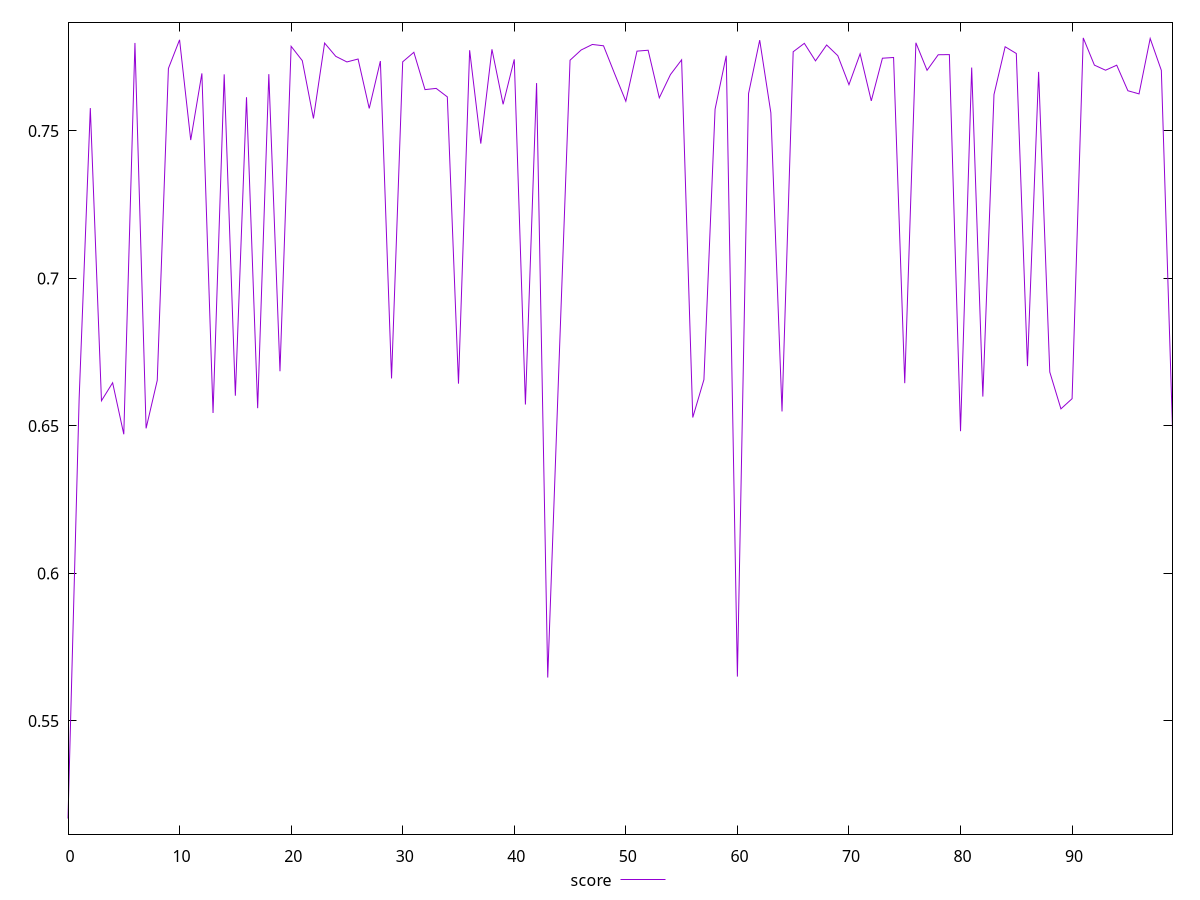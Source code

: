 reset

$score <<EOF
0 0.5169064002898659
1 0.6594130670990385
2 0.7577373295296547
3 0.6585322425107826
4 0.6646229487106587
5 0.6471648253010421
6 0.7798166482742718
7 0.6491659618184186
8 0.6654379315362254
9 0.771175138239634
10 0.7808750959168196
11 0.7468986530662021
12 0.7694954396248095
13 0.6543845388041448
14 0.7691814281851191
15 0.6602210215753206
16 0.7614201027594234
17 0.6559990458214564
18 0.7692451083211395
19 0.6685294898066088
20 0.7786706684925622
21 0.7738167987788732
22 0.7542189218773326
23 0.7797736632601107
24 0.7752758680165937
25 0.773376193195724
26 0.7743672392504716
27 0.7576144532047728
28 0.7736764854044839
29 0.6660836831254708
30 0.7734165824289201
31 0.7766492883141467
32 0.7639943535376216
33 0.7644107009228098
34 0.7615294937234061
35 0.6643113372779124
36 0.7773471435281916
37 0.7456898291163867
38 0.7776570400200404
39 0.7590235304299021
40 0.774253327369266
41 0.65725035545271
42 0.7662175483855358
43 0.5646918964136663
44 0.6699936672792753
45 0.77396647420363
46 0.7774384786459936
47 0.7793015183287327
48 0.7788498268712115
49 0.7693427567701594
50 0.7600534179245945
51 0.7770400666595
52 0.7773413557534065
53 0.7612131846698926
54 0.7690947286264251
55 0.7740962672697601
56 0.6528518210357565
57 0.6656800524884231
58 0.7573629006079365
59 0.7754758218005057
60 0.565025508034166
61 0.7626517304586571
62 0.7807703915461516
63 0.7561305184028013
64 0.654890920913918
65 0.7768256223231347
66 0.7796813693636268
67 0.7737393416608691
68 0.7791240128980531
69 0.7754982095614984
70 0.7656691708911141
71 0.7761428607847518
72 0.760182689031228
73 0.7746379116991807
74 0.7748871006018823
75 0.664476053623895
76 0.7798710066390533
77 0.7705464440906704
78 0.7758117256696911
79 0.7758646250727222
80 0.6482096388834515
81 0.771478683509812
82 0.6599293927621004
83 0.7623226602904124
84 0.7785223888574963
85 0.7762405903926033
86 0.6702736911006539
87 0.769999026634016
88 0.6682606959218027
89 0.6557740344272085
90 0.659228113714581
91 0.7815227336199034
92 0.7722951633926574
93 0.7705717988198707
94 0.772274759974867
95 0.7636142882021977
96 0.7625415344919109
97 0.781320071001847
98 0.7705217134063325
99 0.6490555634028301
EOF

set key outside below
set xrange [0:99]
set yrange [0.5116140736232652:0.7868150602865042]
set terminal svg size 640, 490 enhanced background rgb 'white'
set output "report_00007_2020-12-11T15:55:29.892Z/speed-index/samples/pages+cached/score/values.svg"

plot $score title "score" with line

reset
